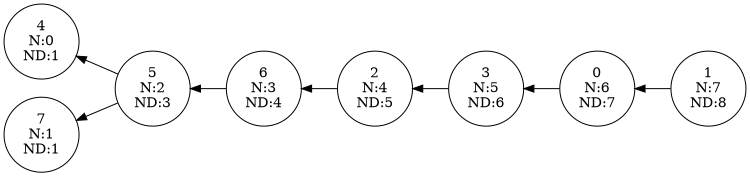 digraph {
		0 -> 3
		1 -> 0
		2 -> 6
		3 -> 2
		5 -> 4
		5 -> 7
		6 -> 5
	0 [label="0
N:6
ND:7"]
	1 [label="1
N:7
ND:8"]
	2 [label="2
N:4
ND:5"]
	3 [label="3
N:5
ND:6"]
	4 [label="4
N:0
ND:1"]
	5 [label="5
N:2
ND:3"]
	6 [label="6
N:3
ND:4"]
	7 [label="7
N:1
ND:1"]
size="5,5"
rankdir="RL"
}